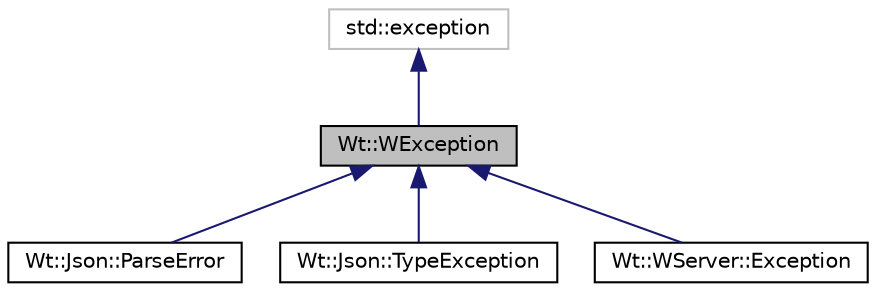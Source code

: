 digraph "Wt::WException"
{
 // LATEX_PDF_SIZE
  edge [fontname="Helvetica",fontsize="10",labelfontname="Helvetica",labelfontsize="10"];
  node [fontname="Helvetica",fontsize="10",shape=record];
  Node1 [label="Wt::WException",height=0.2,width=0.4,color="black", fillcolor="grey75", style="filled", fontcolor="black",tooltip="Base class for exceptions thrown by Wt."];
  Node2 -> Node1 [dir="back",color="midnightblue",fontsize="10",style="solid",fontname="Helvetica"];
  Node2 [label="std::exception",height=0.2,width=0.4,color="grey75", fillcolor="white", style="filled",tooltip=" "];
  Node1 -> Node3 [dir="back",color="midnightblue",fontsize="10",style="solid",fontname="Helvetica"];
  Node3 [label="Wt::Json::ParseError",height=0.2,width=0.4,color="black", fillcolor="white", style="filled",URL="$classWt_1_1Json_1_1ParseError.html",tooltip="A parse error."];
  Node1 -> Node4 [dir="back",color="midnightblue",fontsize="10",style="solid",fontname="Helvetica"];
  Node4 [label="Wt::Json::TypeException",height=0.2,width=0.4,color="black", fillcolor="white", style="filled",URL="$classWt_1_1Json_1_1TypeException.html",tooltip="Exception that indicates a type error."];
  Node1 -> Node5 [dir="back",color="midnightblue",fontsize="10",style="solid",fontname="Helvetica"];
  Node5 [label="Wt::WServer::Exception",height=0.2,width=0.4,color="black", fillcolor="white", style="filled",URL="$classWt_1_1WServer_1_1Exception.html",tooltip="Server Exception class."];
}

